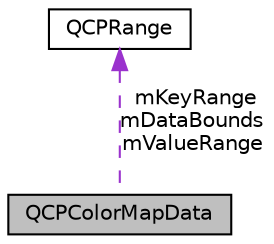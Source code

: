 digraph "QCPColorMapData"
{
 // LATEX_PDF_SIZE
  edge [fontname="Helvetica",fontsize="10",labelfontname="Helvetica",labelfontsize="10"];
  node [fontname="Helvetica",fontsize="10",shape=record];
  Node1 [label="QCPColorMapData",height=0.2,width=0.4,color="black", fillcolor="grey75", style="filled", fontcolor="black",tooltip="Holds the two-dimensional data of a QCPColorMap plottable."];
  Node2 -> Node1 [dir="back",color="darkorchid3",fontsize="10",style="dashed",label=" mKeyRange\nmDataBounds\nmValueRange" ];
  Node2 [label="QCPRange",height=0.2,width=0.4,color="black", fillcolor="white", style="filled",URL="$classQCPRange.html",tooltip="Represents the range an axis is encompassing."];
}
